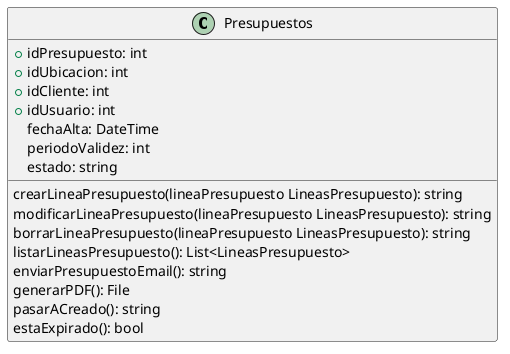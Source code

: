@startuml Presupuestos
class Presupuestos{
    +idPresupuesto: int
    +idUbicacion: int
    +idCliente: int
    +idUsuario: int
    fechaAlta: DateTime
    periodoValidez: int
    estado: string

    crearLineaPresupuesto(lineaPresupuesto LineasPresupuesto): string
    modificarLineaPresupuesto(lineaPresupuesto LineasPresupuesto): string
    borrarLineaPresupuesto(lineaPresupuesto LineasPresupuesto): string
    listarLineasPresupuesto(): List<LineasPresupuesto>
    enviarPresupuestoEmail(): string
    generarPDF(): File
    pasarACreado(): string
    estaExpirado(): bool
}
@endumls
